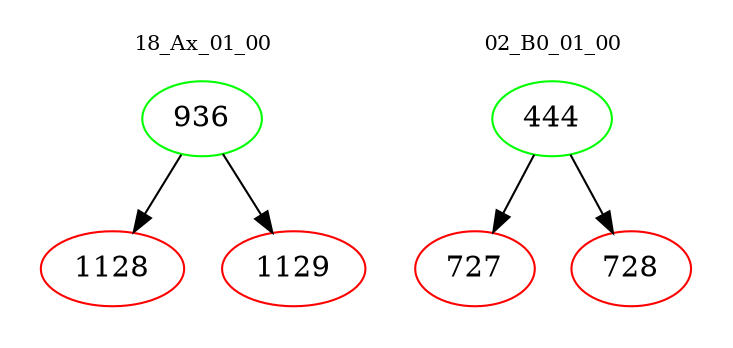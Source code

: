digraph{
subgraph cluster_0 {
color = white
label = "18_Ax_01_00";
fontsize=10;
T0_936 [label="936", color="green"]
T0_936 -> T0_1128 [color="black"]
T0_1128 [label="1128", color="red"]
T0_936 -> T0_1129 [color="black"]
T0_1129 [label="1129", color="red"]
}
subgraph cluster_1 {
color = white
label = "02_B0_01_00";
fontsize=10;
T1_444 [label="444", color="green"]
T1_444 -> T1_727 [color="black"]
T1_727 [label="727", color="red"]
T1_444 -> T1_728 [color="black"]
T1_728 [label="728", color="red"]
}
}
